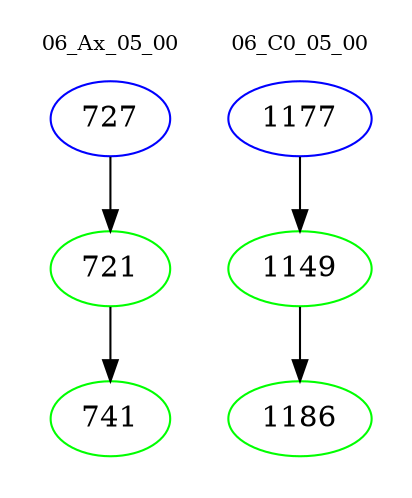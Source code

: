 digraph{
subgraph cluster_0 {
color = white
label = "06_Ax_05_00";
fontsize=10;
T0_727 [label="727", color="blue"]
T0_727 -> T0_721 [color="black"]
T0_721 [label="721", color="green"]
T0_721 -> T0_741 [color="black"]
T0_741 [label="741", color="green"]
}
subgraph cluster_1 {
color = white
label = "06_C0_05_00";
fontsize=10;
T1_1177 [label="1177", color="blue"]
T1_1177 -> T1_1149 [color="black"]
T1_1149 [label="1149", color="green"]
T1_1149 -> T1_1186 [color="black"]
T1_1186 [label="1186", color="green"]
}
}
